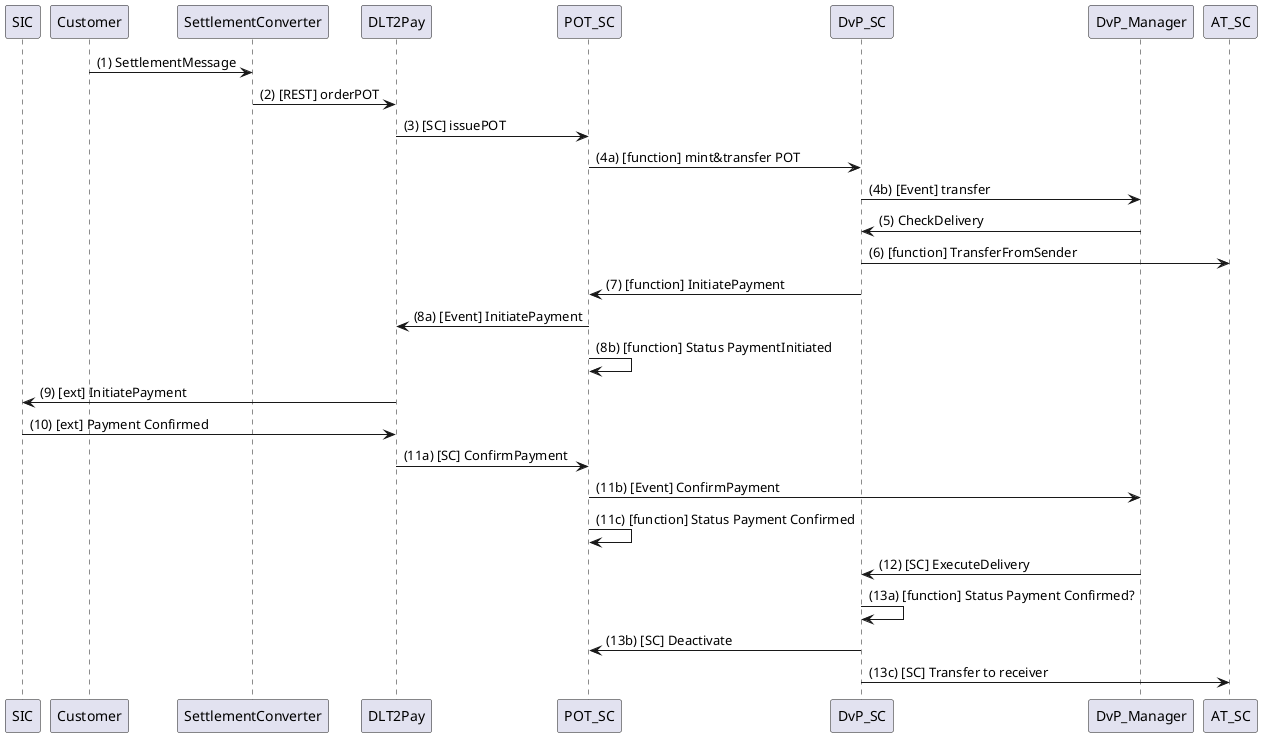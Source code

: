 @startuml

participant Customer order 10
participant SettlementConverter order 20
participant DLT2Pay order 30
participant POT_SC order 40
participant DvP_SC order 50
participant DLT2Pay order 60
participant DvP_Manager order 70
participant AT_SC order 80



Customer -> SettlementConverter : (1) SettlementMessage

SettlementConverter -> DLT2Pay : (2) [REST] orderPOT

DLT2Pay -> POT_SC : (3) [SC] issuePOT

POT_SC -> DvP_SC : (4a) [function] mint&transfer POT

DvP_SC -> DvP_Manager : (4b) [Event] transfer

DvP_Manager -> DvP_SC : (5) CheckDelivery

DvP_SC -> AT_SC : (6) [function] TransferFromSender

DvP_SC -> POT_SC : (7) [function] InitiatePayment

POT_SC -> DLT2Pay : (8a) [Event] InitiatePayment

POT_SC -> POT_SC : (8b) [function] Status PaymentInitiated

DLT2Pay -> SIC : (9) [ext] InitiatePayment

SIC -> DLT2Pay : (10) [ext] Payment Confirmed

DLT2Pay -> POT_SC : (11a) [SC] ConfirmPayment

POT_SC -> DvP_Manager : (11b) [Event] ConfirmPayment

POT_SC -> POT_SC : (11c) [function] Status Payment Confirmed

DvP_Manager -> DvP_SC : (12) [SC] ExecuteDelivery

DvP_SC -> DvP_SC : (13a) [function] Status Payment Confirmed?

DvP_SC -> POT_SC : (13b) [SC] Deactivate

DvP_SC -> AT_SC : (13c) [SC] Transfer to receiver

@enduml
